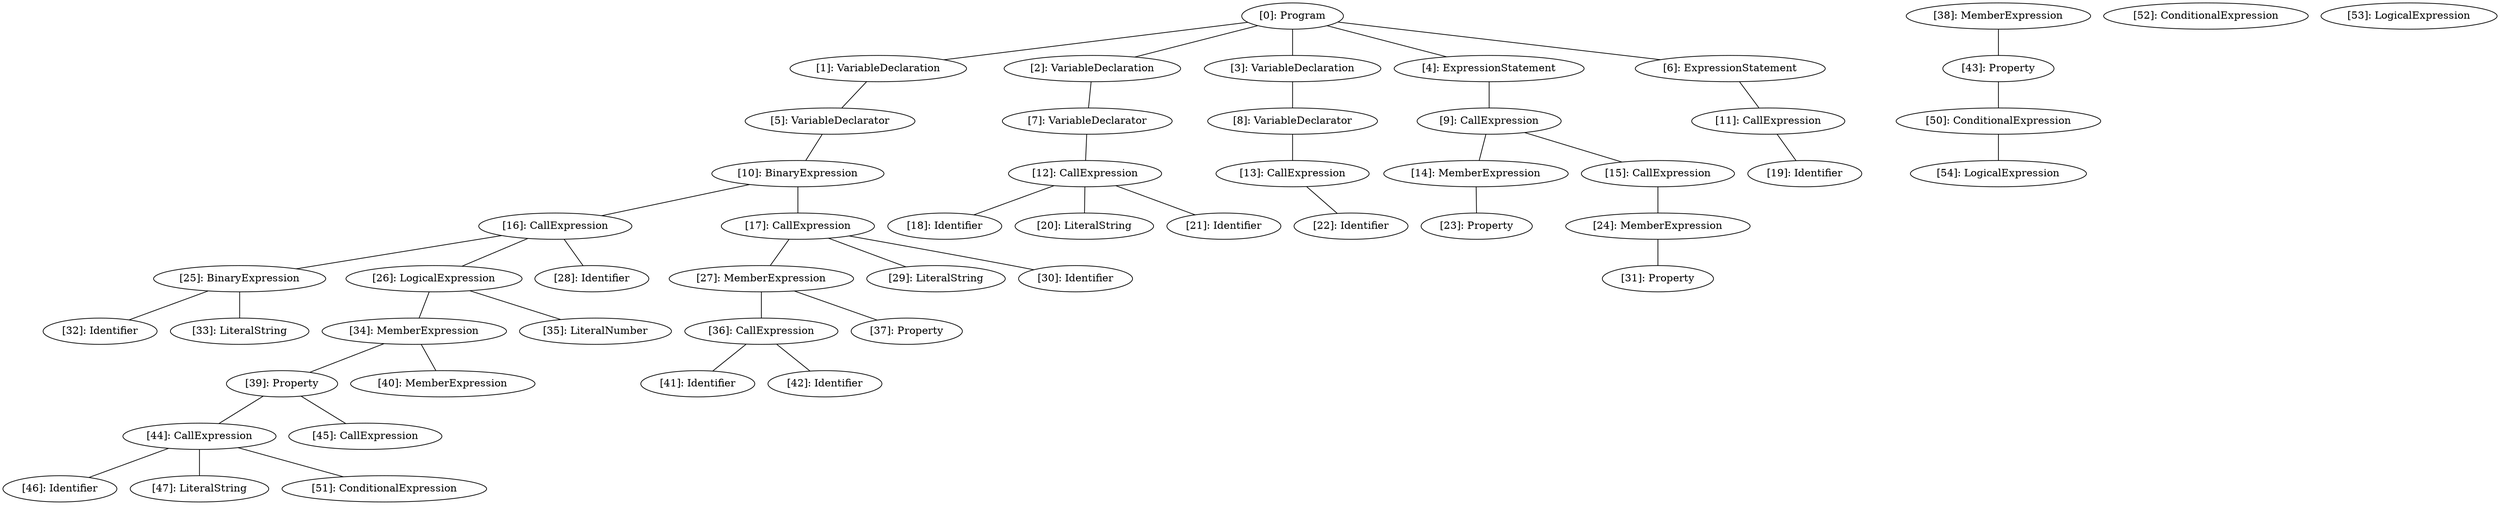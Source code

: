 // Result
graph {
	0 [label="[0]: Program"]
	1 [label="[1]: VariableDeclaration"]
	2 [label="[2]: VariableDeclaration"]
	3 [label="[3]: VariableDeclaration"]
	4 [label="[4]: ExpressionStatement"]
	5 [label="[5]: VariableDeclarator"]
	6 [label="[6]: ExpressionStatement"]
	7 [label="[7]: VariableDeclarator"]
	8 [label="[8]: VariableDeclarator"]
	9 [label="[9]: CallExpression"]
	10 [label="[10]: BinaryExpression"]
	11 [label="[11]: CallExpression"]
	12 [label="[12]: CallExpression"]
	13 [label="[13]: CallExpression"]
	14 [label="[14]: MemberExpression"]
	15 [label="[15]: CallExpression"]
	16 [label="[16]: CallExpression"]
	17 [label="[17]: CallExpression"]
	18 [label="[18]: Identifier"]
	19 [label="[19]: Identifier"]
	20 [label="[20]: LiteralString"]
	21 [label="[21]: Identifier"]
	22 [label="[22]: Identifier"]
	23 [label="[23]: Property"]
	24 [label="[24]: MemberExpression"]
	25 [label="[25]: BinaryExpression"]
	26 [label="[26]: LogicalExpression"]
	27 [label="[27]: MemberExpression"]
	28 [label="[28]: Identifier"]
	29 [label="[29]: LiteralString"]
	30 [label="[30]: Identifier"]
	31 [label="[31]: Property"]
	32 [label="[32]: Identifier"]
	33 [label="[33]: LiteralString"]
	34 [label="[34]: MemberExpression"]
	35 [label="[35]: LiteralNumber"]
	36 [label="[36]: CallExpression"]
	37 [label="[37]: Property"]
	38 [label="[38]: MemberExpression"]
	39 [label="[39]: Property"]
	40 [label="[40]: MemberExpression"]
	41 [label="[41]: Identifier"]
	42 [label="[42]: Identifier"]
	43 [label="[43]: Property"]
	44 [label="[44]: CallExpression"]
	45 [label="[45]: CallExpression"]
	46 [label="[46]: Identifier"]
	47 [label="[47]: LiteralString"]
	50 [label="[50]: ConditionalExpression"]
	51 [label="[51]: ConditionalExpression"]
	52 [label="[52]: ConditionalExpression"]
	53 [label="[53]: LogicalExpression"]
	54 [label="[54]: LogicalExpression"]
	0 -- 1
	0 -- 2
	0 -- 3
	0 -- 4
	0 -- 6
	1 -- 5
	2 -- 7
	3 -- 8
	4 -- 9
	5 -- 10
	6 -- 11
	7 -- 12
	8 -- 13
	9 -- 14
	9 -- 15
	10 -- 16
	10 -- 17
	11 -- 19
	12 -- 18
	12 -- 20
	12 -- 21
	13 -- 22
	14 -- 23
	15 -- 24
	16 -- 25
	16 -- 26
	16 -- 28
	17 -- 27
	17 -- 29
	17 -- 30
	24 -- 31
	25 -- 32
	25 -- 33
	26 -- 34
	26 -- 35
	27 -- 36
	27 -- 37
	34 -- 39
	34 -- 40
	36 -- 41
	36 -- 42
	38 -- 43
	39 -- 44
	39 -- 45
	43 -- 50
	44 -- 46
	44 -- 47
	44 -- 51
	50 -- 54
}
